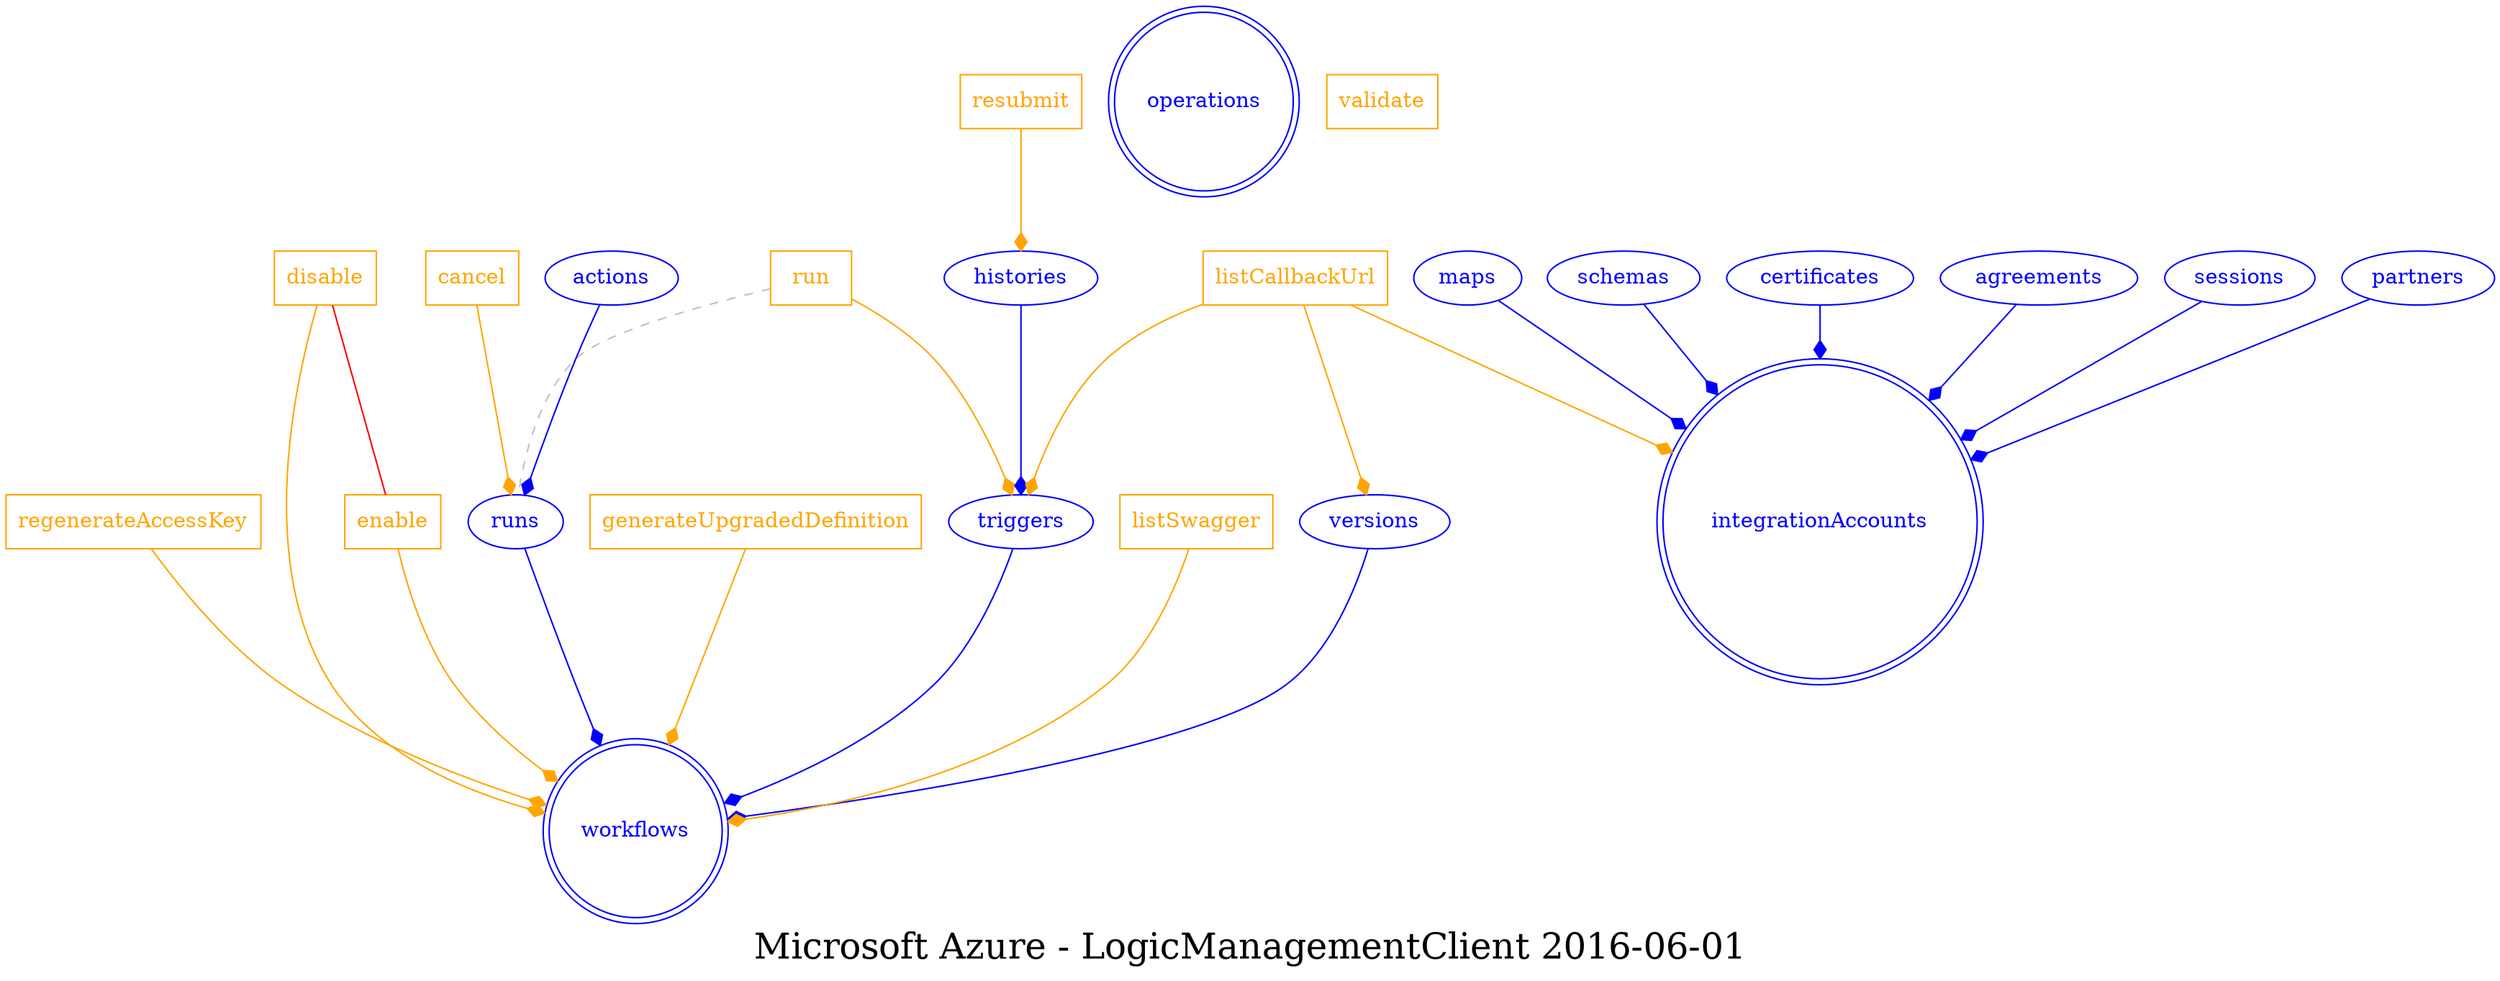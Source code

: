 digraph LexiconGraph {
graph[label="Microsoft Azure - LogicManagementClient 2016-06-01", fontsize=24]
splines=true
"workflows" [color=blue, fontcolor=blue, shape=doublecircle]
"integrationAccounts" [color=blue, fontcolor=blue, shape=doublecircle]
"operations" [color=blue, fontcolor=blue, shape=doublecircle]
"regenerateAccessKey" [color=orange, fontcolor=orange, shape=box]
"regenerateAccessKey" -> "workflows" [color=orange, fontcolor=orange, arrowhead=diamond, arrowtail=none]
"disable" [color=orange, fontcolor=orange, shape=box]
"disable" -> "workflows" [color=orange, fontcolor=orange, arrowhead=diamond, arrowtail=none]
"runs" -> "workflows" [color=blue, fontcolor=blue, arrowhead=diamond, arrowtail=none]
"runs" [color=blue, fontcolor=blue, shape=ellipse]
"run" -> "runs" [color=grey, fontcolor=grey, arrowhead=none, arrowtail=none, style=dashed]
"cancel" [color=orange, fontcolor=orange, shape=box]
"cancel" -> "runs" [color=orange, fontcolor=orange, arrowhead=diamond, arrowtail=none]
"actions" -> "runs" [color=blue, fontcolor=blue, arrowhead=diamond, arrowtail=none]
"actions" [color=blue, fontcolor=blue, shape=ellipse]
"triggers" -> "workflows" [color=blue, fontcolor=blue, arrowhead=diamond, arrowtail=none]
"triggers" [color=blue, fontcolor=blue, shape=ellipse]
"histories" -> "triggers" [color=blue, fontcolor=blue, arrowhead=diamond, arrowtail=none]
"histories" [color=blue, fontcolor=blue, shape=ellipse]
"resubmit" [color=orange, fontcolor=orange, shape=box]
"resubmit" -> "histories" [color=orange, fontcolor=orange, arrowhead=diamond, arrowtail=none]
"run" [color=orange, fontcolor=orange, shape=box]
"run" -> "triggers" [color=orange, fontcolor=orange, arrowhead=diamond, arrowtail=none]
"listCallbackUrl" [color=orange, fontcolor=orange, shape=box]
"listCallbackUrl" -> "triggers" [color=orange, fontcolor=orange, arrowhead=diamond, arrowtail=none]
"generateUpgradedDefinition" [color=orange, fontcolor=orange, shape=box]
"generateUpgradedDefinition" -> "workflows" [color=orange, fontcolor=orange, arrowhead=diamond, arrowtail=none]
"versions" -> "workflows" [color=blue, fontcolor=blue, arrowhead=diamond, arrowtail=none]
"versions" [color=blue, fontcolor=blue, shape=ellipse]
"listCallbackUrl" -> "versions" [color=orange, fontcolor=orange, arrowhead=diamond, arrowtail=none]
"listSwagger" [color=orange, fontcolor=orange, shape=box]
"listSwagger" -> "workflows" [color=orange, fontcolor=orange, arrowhead=diamond, arrowtail=none]
"enable" [color=orange, fontcolor=orange, shape=box]
"enable" -> "workflows" [color=orange, fontcolor=orange, arrowhead=diamond, arrowtail=none]
"disable" -> "enable" [color=red, fontcolor=red, arrowhead=none, arrowtail=none]
"maps" -> "integrationAccounts" [color=blue, fontcolor=blue, arrowhead=diamond, arrowtail=none]
"maps" [color=blue, fontcolor=blue, shape=ellipse]
"schemas" -> "integrationAccounts" [color=blue, fontcolor=blue, arrowhead=diamond, arrowtail=none]
"schemas" [color=blue, fontcolor=blue, shape=ellipse]
"certificates" -> "integrationAccounts" [color=blue, fontcolor=blue, arrowhead=diamond, arrowtail=none]
"certificates" [color=blue, fontcolor=blue, shape=ellipse]
"agreements" -> "integrationAccounts" [color=blue, fontcolor=blue, arrowhead=diamond, arrowtail=none]
"agreements" [color=blue, fontcolor=blue, shape=ellipse]
"listCallbackUrl" -> "integrationAccounts" [color=orange, fontcolor=orange, arrowhead=diamond, arrowtail=none]
"sessions" -> "integrationAccounts" [color=blue, fontcolor=blue, arrowhead=diamond, arrowtail=none]
"sessions" [color=blue, fontcolor=blue, shape=ellipse]
"partners" -> "integrationAccounts" [color=blue, fontcolor=blue, arrowhead=diamond, arrowtail=none]
"partners" [color=blue, fontcolor=blue, shape=ellipse]
"validate" [color=orange, fontcolor=orange, shape=box]
}
